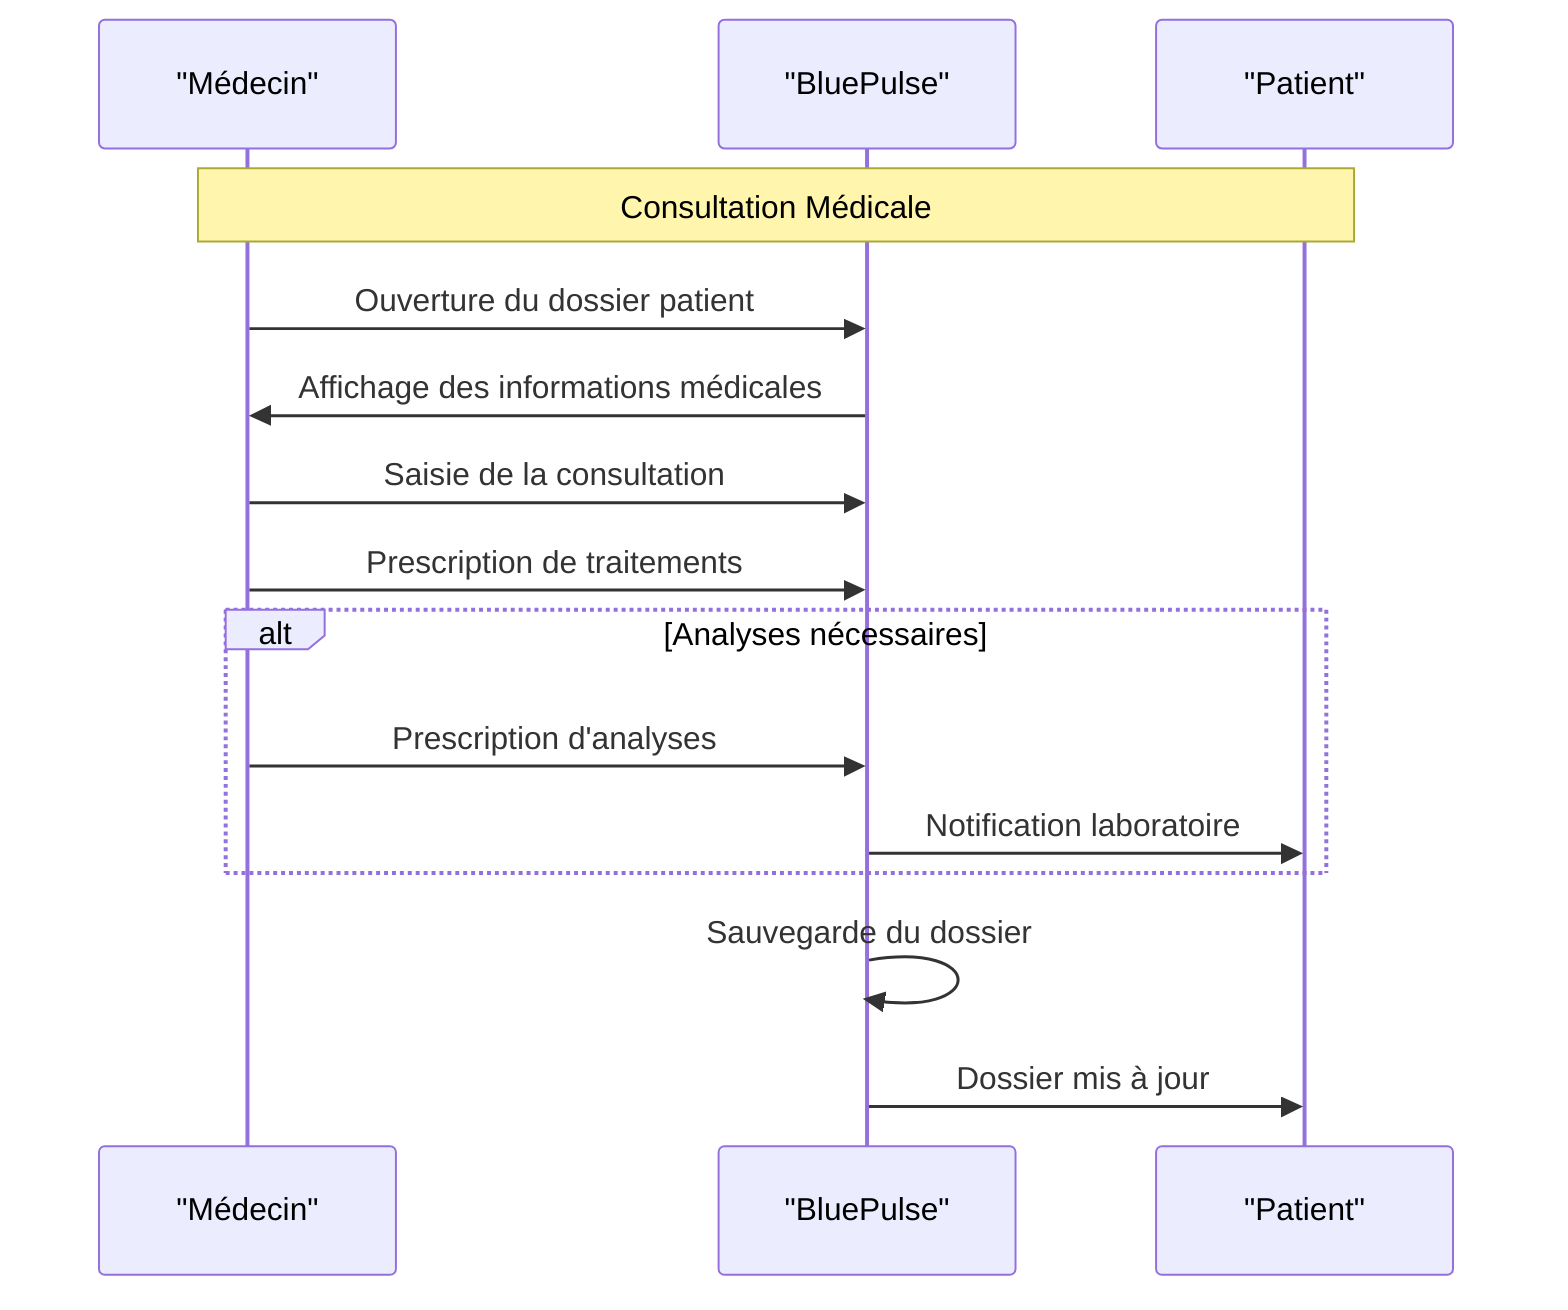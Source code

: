 sequenceDiagram
    participant M as "Médecin"
    participant S as "BluePulse"
    participant P as "Patient"

    Note over M,P: Consultation Médicale

    M->>S: Ouverture du dossier patient
    S->>M: Affichage des informations médicales

    M->>S: Saisie de la consultation
    M->>S: Prescription de traitements
    
    alt Analyses nécessaires
        M->>S: Prescription d'analyses
        S->>P: Notification laboratoire
    end

    S->>S: Sauvegarde du dossier
    S->>P: Dossier mis à jour